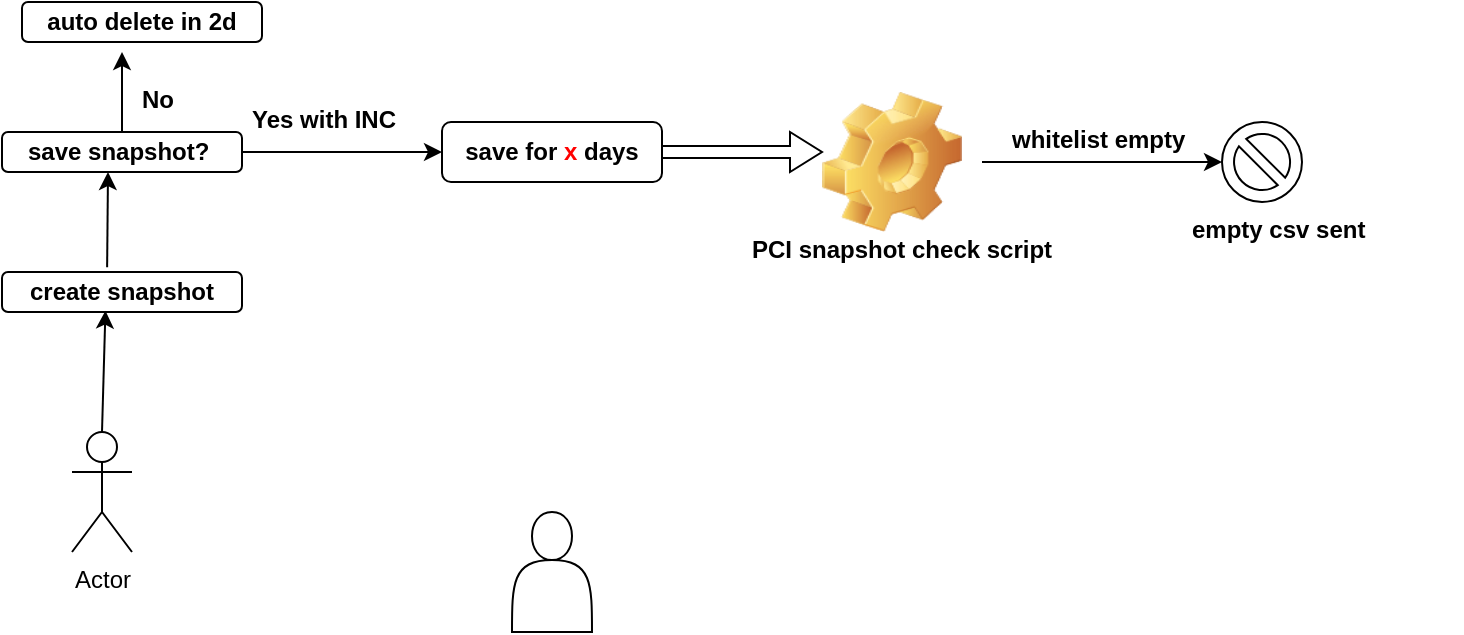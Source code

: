 <mxfile version="20.5.1" type="github">
  <diagram id="X4VMHrq0wyg4YiiNbX0X" name="Page-1">
    <mxGraphModel dx="1641" dy="918" grid="1" gridSize="10" guides="1" tooltips="1" connect="1" arrows="1" fold="1" page="1" pageScale="1" pageWidth="850" pageHeight="1100" math="0" shadow="0">
      <root>
        <mxCell id="0" />
        <mxCell id="1" parent="0" />
        <mxCell id="NoiQ47ZX54XgdV5vE5NG-1" value="Actor" style="shape=umlActor;verticalLabelPosition=bottom;verticalAlign=top;html=1;outlineConnect=0;" vertex="1" parent="1">
          <mxGeometry x="45" y="680" width="30" height="60" as="geometry" />
        </mxCell>
        <mxCell id="NoiQ47ZX54XgdV5vE5NG-2" value="&lt;b&gt;create snapshot&lt;/b&gt;" style="rounded=1;whiteSpace=wrap;html=1;" vertex="1" parent="1">
          <mxGeometry x="10" y="600" width="120" height="20" as="geometry" />
        </mxCell>
        <mxCell id="NoiQ47ZX54XgdV5vE5NG-7" value="" style="endArrow=classic;html=1;rounded=0;exitX=0.5;exitY=0;exitDx=0;exitDy=0;exitPerimeter=0;entryX=0.431;entryY=0.966;entryDx=0;entryDy=0;entryPerimeter=0;" edge="1" parent="1" source="NoiQ47ZX54XgdV5vE5NG-1" target="NoiQ47ZX54XgdV5vE5NG-2">
          <mxGeometry width="50" height="50" relative="1" as="geometry">
            <mxPoint x="400" y="500" as="sourcePoint" />
            <mxPoint x="450" y="450" as="targetPoint" />
          </mxGeometry>
        </mxCell>
        <mxCell id="NoiQ47ZX54XgdV5vE5NG-8" value="" style="endArrow=classic;html=1;rounded=0;exitX=0.438;exitY=-0.12;exitDx=0;exitDy=0;exitPerimeter=0;" edge="1" parent="1" source="NoiQ47ZX54XgdV5vE5NG-2">
          <mxGeometry width="50" height="50" relative="1" as="geometry">
            <mxPoint x="400" y="500" as="sourcePoint" />
            <mxPoint x="63" y="550" as="targetPoint" />
          </mxGeometry>
        </mxCell>
        <mxCell id="NoiQ47ZX54XgdV5vE5NG-9" value="&lt;b&gt;save snapshot?&amp;nbsp;&lt;/b&gt;" style="rounded=1;whiteSpace=wrap;html=1;" vertex="1" parent="1">
          <mxGeometry x="10" y="530" width="120" height="20" as="geometry" />
        </mxCell>
        <mxCell id="NoiQ47ZX54XgdV5vE5NG-10" value="" style="endArrow=classic;html=1;rounded=0;exitX=1;exitY=0.5;exitDx=0;exitDy=0;" edge="1" parent="1" source="NoiQ47ZX54XgdV5vE5NG-9">
          <mxGeometry width="50" height="50" relative="1" as="geometry">
            <mxPoint x="400" y="500" as="sourcePoint" />
            <mxPoint x="230" y="540" as="targetPoint" />
          </mxGeometry>
        </mxCell>
        <mxCell id="NoiQ47ZX54XgdV5vE5NG-11" value="" style="endArrow=classic;html=1;rounded=0;exitX=0.5;exitY=0;exitDx=0;exitDy=0;" edge="1" parent="1" source="NoiQ47ZX54XgdV5vE5NG-9">
          <mxGeometry width="50" height="50" relative="1" as="geometry">
            <mxPoint x="110" y="390" as="sourcePoint" />
            <mxPoint x="70" y="490" as="targetPoint" />
          </mxGeometry>
        </mxCell>
        <mxCell id="NoiQ47ZX54XgdV5vE5NG-12" value="&lt;h1&gt;&lt;font style=&quot;font-size: 12px;&quot;&gt;Yes with INC&lt;/font&gt;&lt;/h1&gt;" style="text;html=1;strokeColor=none;fillColor=none;spacing=5;spacingTop=-20;whiteSpace=wrap;overflow=hidden;rounded=0;" vertex="1" parent="1">
          <mxGeometry x="130" y="500" width="90" height="40" as="geometry" />
        </mxCell>
        <mxCell id="NoiQ47ZX54XgdV5vE5NG-14" value="&lt;h1&gt;&lt;font style=&quot;font-size: 12px;&quot;&gt;No&lt;/font&gt;&lt;/h1&gt;" style="text;html=1;strokeColor=none;fillColor=none;spacing=5;spacingTop=-20;whiteSpace=wrap;overflow=hidden;rounded=0;" vertex="1" parent="1">
          <mxGeometry x="75" y="490" width="30" height="30" as="geometry" />
        </mxCell>
        <mxCell id="NoiQ47ZX54XgdV5vE5NG-16" value="&lt;b&gt;auto delete in 2d&lt;/b&gt;" style="rounded=1;whiteSpace=wrap;html=1;" vertex="1" parent="1">
          <mxGeometry x="20" y="465" width="120" height="20" as="geometry" />
        </mxCell>
        <mxCell id="NoiQ47ZX54XgdV5vE5NG-18" value="&lt;b&gt;save for &lt;font color=&quot;#ff0000&quot;&gt;x&lt;/font&gt; days&lt;/b&gt;" style="rounded=1;whiteSpace=wrap;html=1;" vertex="1" parent="1">
          <mxGeometry x="230" y="525" width="110" height="30" as="geometry" />
        </mxCell>
        <mxCell id="NoiQ47ZX54XgdV5vE5NG-29" value="" style="shape=image;html=1;verticalLabelPosition=bottom;verticalAlign=top;imageAspect=0;image=img/clipart/Gear_128x128.png;fontSize=12;fontColor=#FF0000;" vertex="1" parent="1">
          <mxGeometry x="420" y="510" width="70" height="70" as="geometry" />
        </mxCell>
        <mxCell id="NoiQ47ZX54XgdV5vE5NG-30" value="&lt;h1 style=&quot;&quot;&gt;&lt;span style=&quot;font-size: 12px;&quot;&gt;PCI snapshot check script&lt;/span&gt;&lt;/h1&gt;" style="text;html=1;strokeColor=none;fillColor=none;spacing=5;spacingTop=-20;whiteSpace=wrap;overflow=hidden;rounded=0;align=left;" vertex="1" parent="1">
          <mxGeometry x="380" y="565" width="171" height="60" as="geometry" />
        </mxCell>
        <mxCell id="NoiQ47ZX54XgdV5vE5NG-31" value="" style="shape=actor;whiteSpace=wrap;html=1;fontSize=12;fontColor=#FF0000;" vertex="1" parent="1">
          <mxGeometry x="265" y="720" width="40" height="60" as="geometry" />
        </mxCell>
        <mxCell id="NoiQ47ZX54XgdV5vE5NG-32" value="" style="shape=singleArrow;whiteSpace=wrap;html=1;fontSize=12;fontColor=#FF0000;" vertex="1" parent="1">
          <mxGeometry x="340" y="530" width="80" height="20" as="geometry" />
        </mxCell>
        <mxCell id="NoiQ47ZX54XgdV5vE5NG-35" value="" style="endArrow=classic;html=1;rounded=0;fontSize=12;fontColor=#FF0000;" edge="1" parent="1">
          <mxGeometry width="50" height="50" relative="1" as="geometry">
            <mxPoint x="500" y="545" as="sourcePoint" />
            <mxPoint x="620" y="545" as="targetPoint" />
          </mxGeometry>
        </mxCell>
        <mxCell id="NoiQ47ZX54XgdV5vE5NG-36" value="&lt;h1&gt;&lt;font style=&quot;font-size: 12px;&quot;&gt;whitelist empty&lt;/font&gt;&lt;/h1&gt;" style="text;html=1;strokeColor=none;fillColor=none;spacing=5;spacingTop=-20;whiteSpace=wrap;overflow=hidden;rounded=0;" vertex="1" parent="1">
          <mxGeometry x="510" y="510" width="100" height="40" as="geometry" />
        </mxCell>
        <mxCell id="NoiQ47ZX54XgdV5vE5NG-37" value="" style="verticalLabelPosition=bottom;verticalAlign=top;html=1;shape=mxgraph.basic.no_symbol;fontSize=12;fontColor=#CC0000;" vertex="1" parent="1">
          <mxGeometry x="620" y="525" width="40" height="40" as="geometry" />
        </mxCell>
        <mxCell id="NoiQ47ZX54XgdV5vE5NG-41" value="&lt;h1&gt;&lt;span style=&quot;font-size: 12px;&quot;&gt;empty csv sent&lt;/span&gt;&lt;/h1&gt;" style="text;html=1;strokeColor=none;fillColor=none;spacing=5;spacingTop=-20;whiteSpace=wrap;overflow=hidden;rounded=0;" vertex="1" parent="1">
          <mxGeometry x="600" y="555" width="140" height="40" as="geometry" />
        </mxCell>
      </root>
    </mxGraphModel>
  </diagram>
</mxfile>
